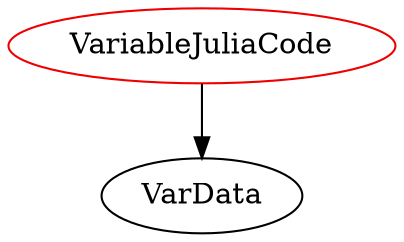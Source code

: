 digraph variablejuliacode{
VariableJuliaCode	[shape=oval, color=red2, label="VariableJuliaCode"];
VariableJuliaCode -> VarData;
}
